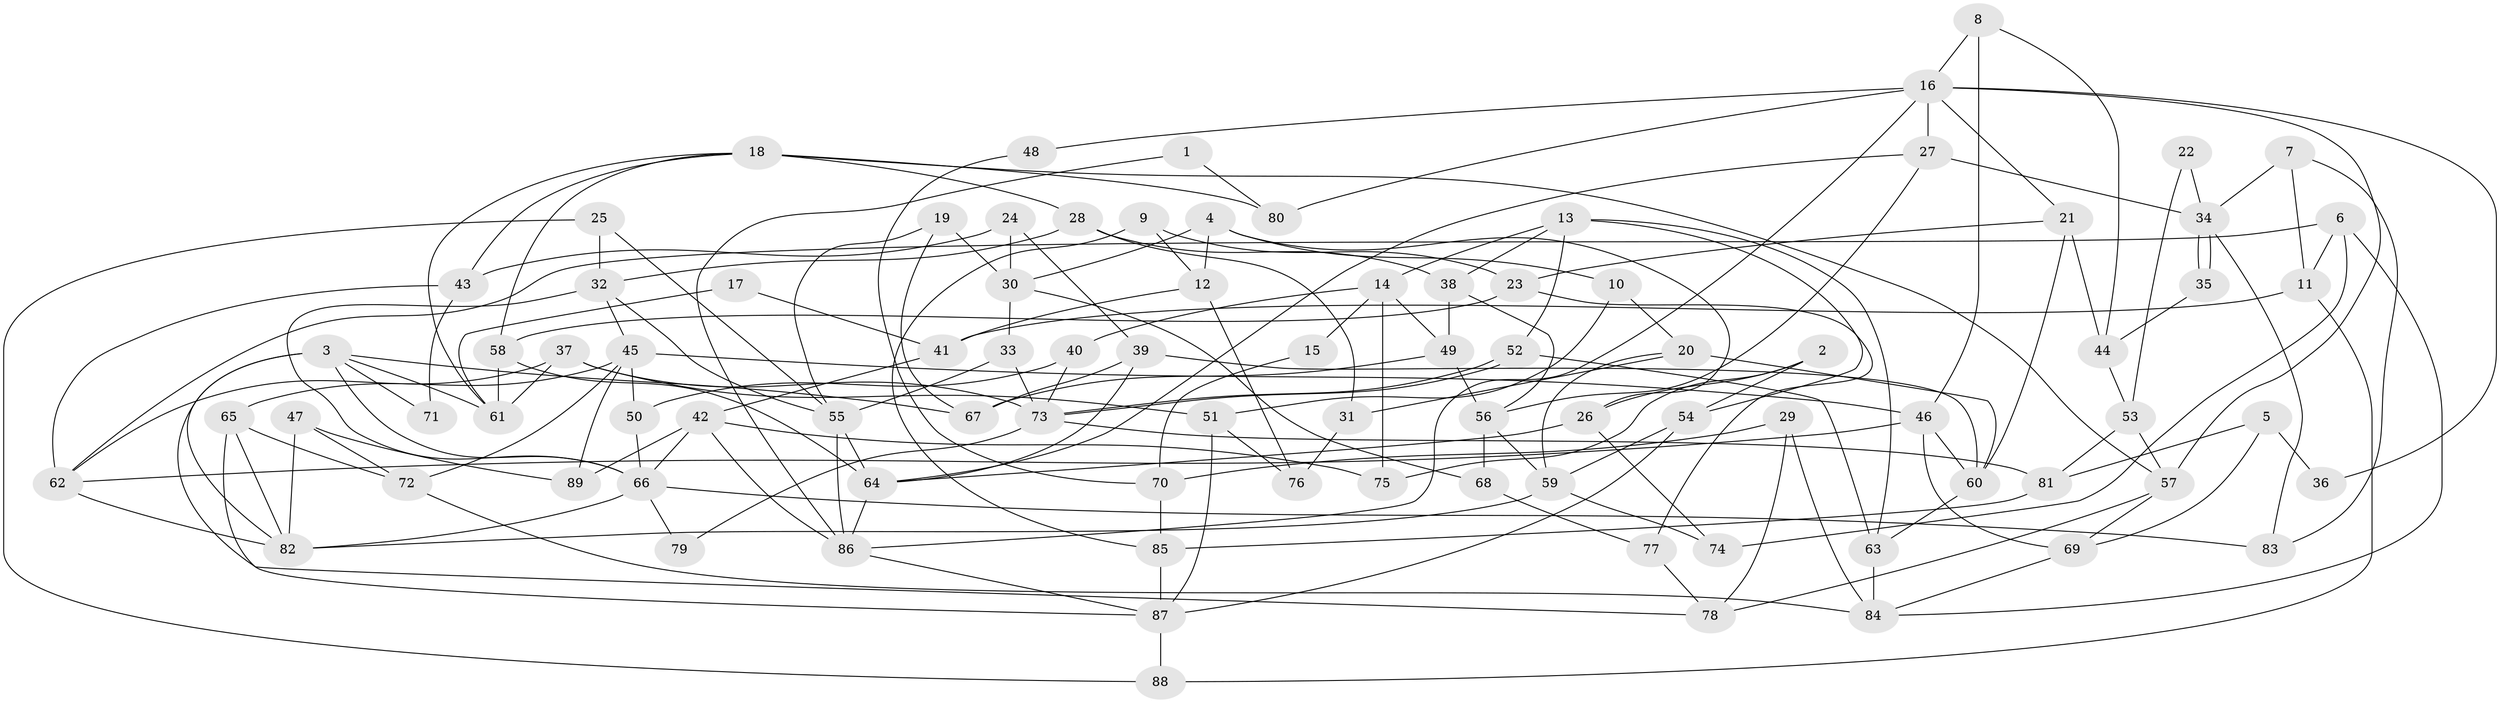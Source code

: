 // Generated by graph-tools (version 1.1) at 2025/36/03/09/25 02:36:13]
// undirected, 89 vertices, 178 edges
graph export_dot {
graph [start="1"]
  node [color=gray90,style=filled];
  1;
  2;
  3;
  4;
  5;
  6;
  7;
  8;
  9;
  10;
  11;
  12;
  13;
  14;
  15;
  16;
  17;
  18;
  19;
  20;
  21;
  22;
  23;
  24;
  25;
  26;
  27;
  28;
  29;
  30;
  31;
  32;
  33;
  34;
  35;
  36;
  37;
  38;
  39;
  40;
  41;
  42;
  43;
  44;
  45;
  46;
  47;
  48;
  49;
  50;
  51;
  52;
  53;
  54;
  55;
  56;
  57;
  58;
  59;
  60;
  61;
  62;
  63;
  64;
  65;
  66;
  67;
  68;
  69;
  70;
  71;
  72;
  73;
  74;
  75;
  76;
  77;
  78;
  79;
  80;
  81;
  82;
  83;
  84;
  85;
  86;
  87;
  88;
  89;
  1 -- 86;
  1 -- 80;
  2 -- 54;
  2 -- 75;
  2 -- 26;
  3 -- 78;
  3 -- 82;
  3 -- 61;
  3 -- 66;
  3 -- 67;
  3 -- 71;
  4 -- 26;
  4 -- 30;
  4 -- 10;
  4 -- 12;
  5 -- 69;
  5 -- 81;
  5 -- 36;
  6 -- 62;
  6 -- 84;
  6 -- 11;
  6 -- 74;
  7 -- 34;
  7 -- 83;
  7 -- 11;
  8 -- 16;
  8 -- 46;
  8 -- 44;
  9 -- 12;
  9 -- 23;
  9 -- 85;
  10 -- 51;
  10 -- 20;
  11 -- 41;
  11 -- 88;
  12 -- 41;
  12 -- 76;
  13 -- 63;
  13 -- 38;
  13 -- 14;
  13 -- 52;
  13 -- 54;
  14 -- 49;
  14 -- 15;
  14 -- 40;
  14 -- 75;
  15 -- 70;
  16 -- 27;
  16 -- 57;
  16 -- 21;
  16 -- 36;
  16 -- 48;
  16 -- 80;
  16 -- 86;
  17 -- 41;
  17 -- 61;
  18 -- 61;
  18 -- 28;
  18 -- 43;
  18 -- 57;
  18 -- 58;
  18 -- 80;
  19 -- 67;
  19 -- 55;
  19 -- 30;
  20 -- 60;
  20 -- 31;
  20 -- 59;
  21 -- 44;
  21 -- 23;
  21 -- 60;
  22 -- 34;
  22 -- 53;
  23 -- 58;
  23 -- 77;
  24 -- 30;
  24 -- 43;
  24 -- 39;
  25 -- 88;
  25 -- 32;
  25 -- 55;
  26 -- 64;
  26 -- 74;
  27 -- 64;
  27 -- 56;
  27 -- 34;
  28 -- 32;
  28 -- 31;
  28 -- 38;
  29 -- 78;
  29 -- 84;
  29 -- 70;
  30 -- 33;
  30 -- 68;
  31 -- 76;
  32 -- 45;
  32 -- 55;
  32 -- 66;
  33 -- 73;
  33 -- 55;
  34 -- 35;
  34 -- 35;
  34 -- 83;
  35 -- 44;
  37 -- 61;
  37 -- 73;
  37 -- 51;
  37 -- 62;
  38 -- 56;
  38 -- 49;
  39 -- 64;
  39 -- 60;
  39 -- 67;
  40 -- 50;
  40 -- 73;
  41 -- 42;
  42 -- 66;
  42 -- 86;
  42 -- 75;
  42 -- 89;
  43 -- 62;
  43 -- 71;
  44 -- 53;
  45 -- 46;
  45 -- 65;
  45 -- 50;
  45 -- 72;
  45 -- 89;
  46 -- 62;
  46 -- 60;
  46 -- 69;
  47 -- 82;
  47 -- 89;
  47 -- 72;
  48 -- 70;
  49 -- 67;
  49 -- 56;
  50 -- 66;
  51 -- 87;
  51 -- 76;
  52 -- 73;
  52 -- 73;
  52 -- 63;
  53 -- 57;
  53 -- 81;
  54 -- 59;
  54 -- 87;
  55 -- 86;
  55 -- 64;
  56 -- 59;
  56 -- 68;
  57 -- 69;
  57 -- 78;
  58 -- 64;
  58 -- 61;
  59 -- 74;
  59 -- 82;
  60 -- 63;
  62 -- 82;
  63 -- 84;
  64 -- 86;
  65 -- 82;
  65 -- 72;
  65 -- 87;
  66 -- 79;
  66 -- 82;
  66 -- 83;
  68 -- 77;
  69 -- 84;
  70 -- 85;
  72 -- 84;
  73 -- 79;
  73 -- 81;
  77 -- 78;
  81 -- 85;
  85 -- 87;
  86 -- 87;
  87 -- 88;
}
